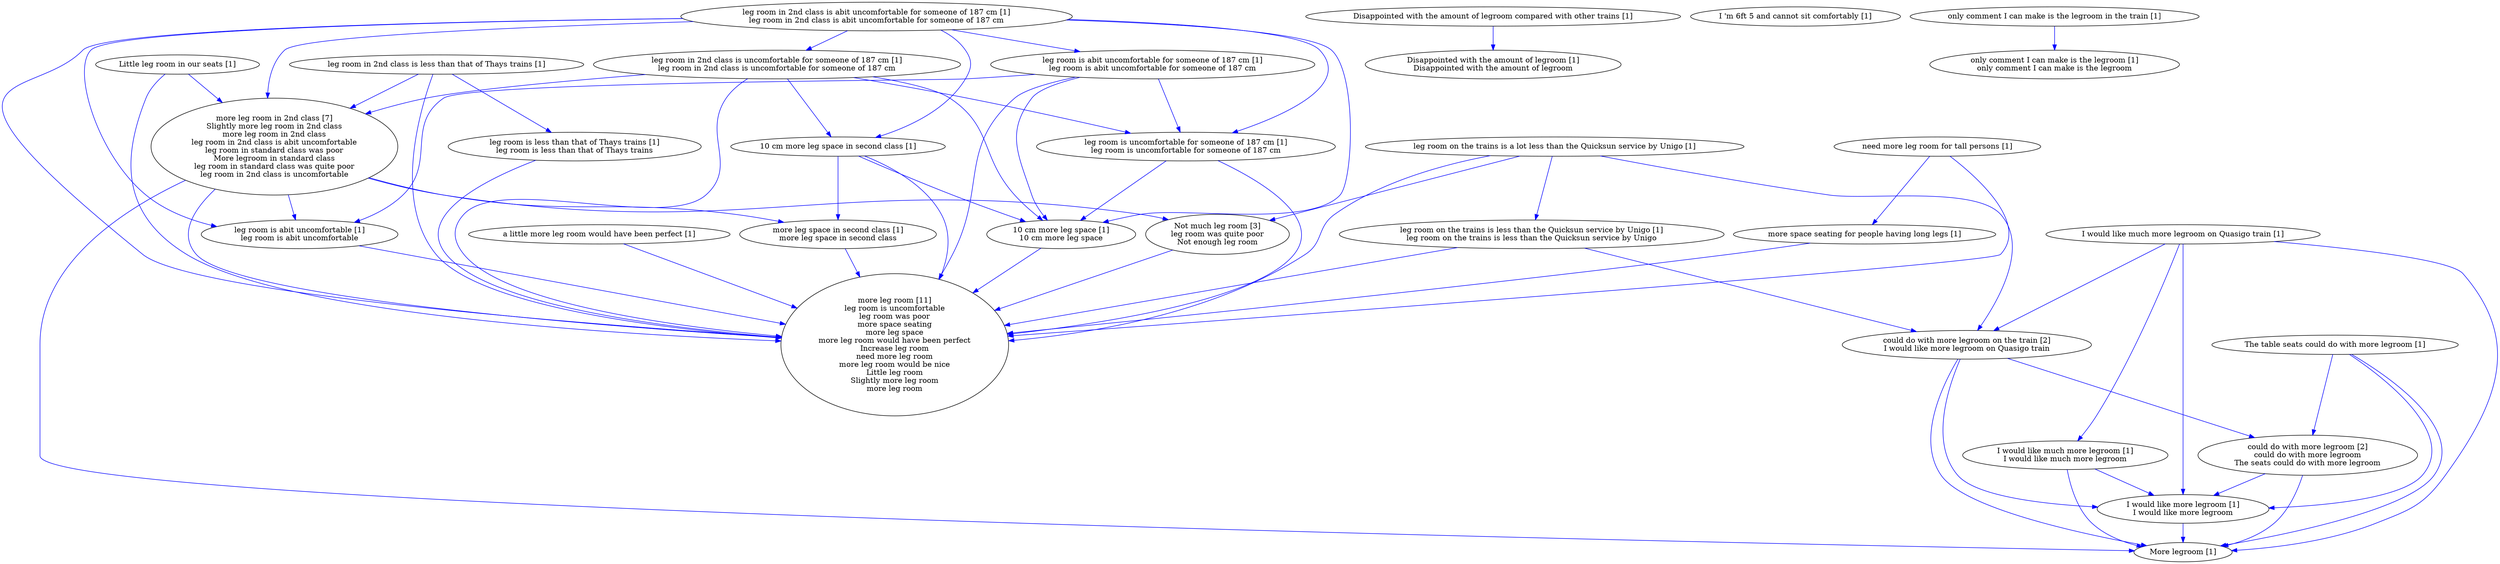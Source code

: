 digraph collapsedGraph {
"more leg room in 2nd class [7]\nSlightly more leg room in 2nd class\nmore leg room in 2nd class\nleg room in 2nd class is abit uncomfortable\nleg room in standard class was poor\nMore legroom in standard class\nleg room in standard class was quite poor\nleg room in 2nd class is uncomfortable""could do with more legroom on the train [2]\nI would like more legroom on Quasigo train""Not much leg room [3]\nleg room was quite poor\nNot enough leg room""could do with more legroom [2]\ncould do with more legroom\nThe seats could do with more legroom""more leg room [11]\nleg room is uncomfortable\nleg room was poor\nmore space seating\nmore leg space\nmore leg room would have been perfect\nIncrease leg room\nneed more leg room\nmore leg room would be nice\nLittle leg room\nSlightly more leg room\nmore leg room""10 cm more leg space in second class [1]""more leg space in second class [1]\nmore leg space in second class""10 cm more leg space [1]\n10 cm more leg space""Disappointed with the amount of legroom compared with other trains [1]""Disappointed with the amount of legroom [1]\nDisappointed with the amount of legroom""I 'm 6ft 5 and cannot sit comfortably [1]""I would like much more legroom on Quasigo train [1]""I would like more legroom [1]\nI would like more legroom""I would like much more legroom [1]\nI would like much more legroom""Little leg room in our seats [1]""More legroom [1]""The table seats could do with more legroom [1]""a little more leg room would have been perfect [1]""leg room in 2nd class is abit uncomfortable for someone of 187 cm [1]\nleg room in 2nd class is abit uncomfortable for someone of 187 cm""leg room is abit uncomfortable for someone of 187 cm [1]\nleg room is abit uncomfortable for someone of 187 cm""leg room is abit uncomfortable [1]\nleg room is abit uncomfortable""leg room is uncomfortable for someone of 187 cm [1]\nleg room is uncomfortable for someone of 187 cm""leg room in 2nd class is uncomfortable for someone of 187 cm [1]\nleg room in 2nd class is uncomfortable for someone of 187 cm""leg room in 2nd class is less than that of Thays trains [1]""leg room is less than that of Thays trains [1]\nleg room is less than that of Thays trains""leg room on the trains is a lot less than the Quicksun service by Unigo [1]""leg room on the trains is less than the Quicksun service by Unigo [1]\nleg room on the trains is less than the Quicksun service by Unigo""more space seating for people having long legs [1]""need more leg room for tall persons [1]""only comment I can make is the legroom in the train [1]""only comment I can make is the legroom [1]\nonly comment I can make is the legroom""10 cm more leg space in second class [1]" -> "more leg space in second class [1]\nmore leg space in second class" [color=blue]
"10 cm more leg space in second class [1]" -> "10 cm more leg space [1]\n10 cm more leg space" [color=blue]
"Disappointed with the amount of legroom compared with other trains [1]" -> "Disappointed with the amount of legroom [1]\nDisappointed with the amount of legroom" [color=blue]
"could do with more legroom on the train [2]\nI would like more legroom on Quasigo train" -> "I would like more legroom [1]\nI would like more legroom" [color=blue]
"I would like much more legroom on Quasigo train [1]" -> "I would like much more legroom [1]\nI would like much more legroom" [color=blue]
"I would like much more legroom [1]\nI would like much more legroom" -> "I would like more legroom [1]\nI would like more legroom" [color=blue]
"I would like much more legroom on Quasigo train [1]" -> "I would like more legroom [1]\nI would like more legroom" [color=blue]
"Little leg room in our seats [1]" -> "more leg room [11]\nleg room is uncomfortable\nleg room was poor\nmore space seating\nmore leg space\nmore leg room would have been perfect\nIncrease leg room\nneed more leg room\nmore leg room would be nice\nLittle leg room\nSlightly more leg room\nmore leg room" [color=blue]
"I would like much more legroom on Quasigo train [1]" -> "More legroom [1]" [color=blue]
"could do with more legroom on the train [2]\nI would like more legroom on Quasigo train" -> "More legroom [1]" [color=blue]
"I would like more legroom [1]\nI would like more legroom" -> "More legroom [1]" [color=blue]
"I would like much more legroom [1]\nI would like much more legroom" -> "More legroom [1]" [color=blue]
"more leg room in 2nd class [7]\nSlightly more leg room in 2nd class\nmore leg room in 2nd class\nleg room in 2nd class is abit uncomfortable\nleg room in standard class was poor\nMore legroom in standard class\nleg room in standard class was quite poor\nleg room in 2nd class is uncomfortable" -> "More legroom [1]" [color=blue]
"Not much leg room [3]\nleg room was quite poor\nNot enough leg room" -> "more leg room [11]\nleg room is uncomfortable\nleg room was poor\nmore space seating\nmore leg space\nmore leg room would have been perfect\nIncrease leg room\nneed more leg room\nmore leg room would be nice\nLittle leg room\nSlightly more leg room\nmore leg room" [color=blue]
"10 cm more leg space in second class [1]" -> "more leg room [11]\nleg room is uncomfortable\nleg room was poor\nmore space seating\nmore leg space\nmore leg room would have been perfect\nIncrease leg room\nneed more leg room\nmore leg room would be nice\nLittle leg room\nSlightly more leg room\nmore leg room" [color=blue]
"more leg space in second class [1]\nmore leg space in second class" -> "more leg room [11]\nleg room is uncomfortable\nleg room was poor\nmore space seating\nmore leg space\nmore leg room would have been perfect\nIncrease leg room\nneed more leg room\nmore leg room would be nice\nLittle leg room\nSlightly more leg room\nmore leg room" [color=blue]
"10 cm more leg space [1]\n10 cm more leg space" -> "more leg room [11]\nleg room is uncomfortable\nleg room was poor\nmore space seating\nmore leg space\nmore leg room would have been perfect\nIncrease leg room\nneed more leg room\nmore leg room would be nice\nLittle leg room\nSlightly more leg room\nmore leg room" [color=blue]
"more leg room in 2nd class [7]\nSlightly more leg room in 2nd class\nmore leg room in 2nd class\nleg room in 2nd class is abit uncomfortable\nleg room in standard class was poor\nMore legroom in standard class\nleg room in standard class was quite poor\nleg room in 2nd class is uncomfortable" -> "more leg space in second class [1]\nmore leg space in second class" [color=blue]
"The table seats could do with more legroom [1]" -> "I would like more legroom [1]\nI would like more legroom" [color=blue]
"The table seats could do with more legroom [1]" -> "More legroom [1]" [color=blue]
"could do with more legroom [2]\ncould do with more legroom\nThe seats could do with more legroom" -> "I would like more legroom [1]\nI would like more legroom" [color=blue]
"could do with more legroom [2]\ncould do with more legroom\nThe seats could do with more legroom" -> "More legroom [1]" [color=blue]
"more leg room in 2nd class [7]\nSlightly more leg room in 2nd class\nmore leg room in 2nd class\nleg room in 2nd class is abit uncomfortable\nleg room in standard class was poor\nMore legroom in standard class\nleg room in standard class was quite poor\nleg room in 2nd class is uncomfortable" -> "more leg room [11]\nleg room is uncomfortable\nleg room was poor\nmore space seating\nmore leg space\nmore leg room would have been perfect\nIncrease leg room\nneed more leg room\nmore leg room would be nice\nLittle leg room\nSlightly more leg room\nmore leg room" [color=blue]
"a little more leg room would have been perfect [1]" -> "more leg room [11]\nleg room is uncomfortable\nleg room was poor\nmore space seating\nmore leg space\nmore leg room would have been perfect\nIncrease leg room\nneed more leg room\nmore leg room would be nice\nLittle leg room\nSlightly more leg room\nmore leg room" [color=blue]
"I would like much more legroom on Quasigo train [1]" -> "could do with more legroom on the train [2]\nI would like more legroom on Quasigo train" [color=blue]
"The table seats could do with more legroom [1]" -> "could do with more legroom [2]\ncould do with more legroom\nThe seats could do with more legroom" [color=blue]
"could do with more legroom on the train [2]\nI would like more legroom on Quasigo train" -> "could do with more legroom [2]\ncould do with more legroom\nThe seats could do with more legroom" [color=blue]
"leg room in 2nd class is abit uncomfortable for someone of 187 cm [1]\nleg room in 2nd class is abit uncomfortable for someone of 187 cm" -> "leg room is abit uncomfortable for someone of 187 cm [1]\nleg room is abit uncomfortable for someone of 187 cm" [color=blue]
"leg room is abit uncomfortable for someone of 187 cm [1]\nleg room is abit uncomfortable for someone of 187 cm" -> "leg room is abit uncomfortable [1]\nleg room is abit uncomfortable" [color=blue]
"leg room is abit uncomfortable for someone of 187 cm [1]\nleg room is abit uncomfortable for someone of 187 cm" -> "leg room is uncomfortable for someone of 187 cm [1]\nleg room is uncomfortable for someone of 187 cm" [color=blue]
"more leg room in 2nd class [7]\nSlightly more leg room in 2nd class\nmore leg room in 2nd class\nleg room in 2nd class is abit uncomfortable\nleg room in standard class was poor\nMore legroom in standard class\nleg room in standard class was quite poor\nleg room in 2nd class is uncomfortable" -> "leg room is abit uncomfortable [1]\nleg room is abit uncomfortable" [color=blue]
"leg room in 2nd class is abit uncomfortable for someone of 187 cm [1]\nleg room in 2nd class is abit uncomfortable for someone of 187 cm" -> "leg room in 2nd class is uncomfortable for someone of 187 cm [1]\nleg room in 2nd class is uncomfortable for someone of 187 cm" [color=blue]
"leg room in 2nd class is uncomfortable for someone of 187 cm [1]\nleg room in 2nd class is uncomfortable for someone of 187 cm" -> "leg room is uncomfortable for someone of 187 cm [1]\nleg room is uncomfortable for someone of 187 cm" [color=blue]
"leg room in 2nd class is abit uncomfortable for someone of 187 cm [1]\nleg room in 2nd class is abit uncomfortable for someone of 187 cm" -> "leg room is uncomfortable for someone of 187 cm [1]\nleg room is uncomfortable for someone of 187 cm" [color=blue]
"leg room in 2nd class is abit uncomfortable for someone of 187 cm [1]\nleg room in 2nd class is abit uncomfortable for someone of 187 cm" -> "leg room is abit uncomfortable [1]\nleg room is abit uncomfortable" [color=blue]
"Little leg room in our seats [1]" -> "more leg room in 2nd class [7]\nSlightly more leg room in 2nd class\nmore leg room in 2nd class\nleg room in 2nd class is abit uncomfortable\nleg room in standard class was poor\nMore legroom in standard class\nleg room in standard class was quite poor\nleg room in 2nd class is uncomfortable" [color=blue]
"leg room in 2nd class is abit uncomfortable for someone of 187 cm [1]\nleg room in 2nd class is abit uncomfortable for someone of 187 cm" -> "10 cm more leg space in second class [1]" [color=blue]
"leg room in 2nd class is abit uncomfortable for someone of 187 cm [1]\nleg room in 2nd class is abit uncomfortable for someone of 187 cm" -> "more leg room [11]\nleg room is uncomfortable\nleg room was poor\nmore space seating\nmore leg space\nmore leg room would have been perfect\nIncrease leg room\nneed more leg room\nmore leg room would be nice\nLittle leg room\nSlightly more leg room\nmore leg room" [color=blue]
"leg room in 2nd class is abit uncomfortable for someone of 187 cm [1]\nleg room in 2nd class is abit uncomfortable for someone of 187 cm" -> "10 cm more leg space [1]\n10 cm more leg space" [color=blue]
"leg room is abit uncomfortable for someone of 187 cm [1]\nleg room is abit uncomfortable for someone of 187 cm" -> "more leg room [11]\nleg room is uncomfortable\nleg room was poor\nmore space seating\nmore leg space\nmore leg room would have been perfect\nIncrease leg room\nneed more leg room\nmore leg room would be nice\nLittle leg room\nSlightly more leg room\nmore leg room" [color=blue]
"leg room is abit uncomfortable for someone of 187 cm [1]\nleg room is abit uncomfortable for someone of 187 cm" -> "10 cm more leg space [1]\n10 cm more leg space" [color=blue]
"leg room is abit uncomfortable [1]\nleg room is abit uncomfortable" -> "more leg room [11]\nleg room is uncomfortable\nleg room was poor\nmore space seating\nmore leg space\nmore leg room would have been perfect\nIncrease leg room\nneed more leg room\nmore leg room would be nice\nLittle leg room\nSlightly more leg room\nmore leg room" [color=blue]
"leg room is uncomfortable for someone of 187 cm [1]\nleg room is uncomfortable for someone of 187 cm" -> "more leg room [11]\nleg room is uncomfortable\nleg room was poor\nmore space seating\nmore leg space\nmore leg room would have been perfect\nIncrease leg room\nneed more leg room\nmore leg room would be nice\nLittle leg room\nSlightly more leg room\nmore leg room" [color=blue]
"leg room is uncomfortable for someone of 187 cm [1]\nleg room is uncomfortable for someone of 187 cm" -> "10 cm more leg space [1]\n10 cm more leg space" [color=blue]
"leg room in 2nd class is uncomfortable for someone of 187 cm [1]\nleg room in 2nd class is uncomfortable for someone of 187 cm" -> "10 cm more leg space in second class [1]" [color=blue]
"leg room in 2nd class is uncomfortable for someone of 187 cm [1]\nleg room in 2nd class is uncomfortable for someone of 187 cm" -> "more leg room [11]\nleg room is uncomfortable\nleg room was poor\nmore space seating\nmore leg space\nmore leg room would have been perfect\nIncrease leg room\nneed more leg room\nmore leg room would be nice\nLittle leg room\nSlightly more leg room\nmore leg room" [color=blue]
"leg room in 2nd class is uncomfortable for someone of 187 cm [1]\nleg room in 2nd class is uncomfortable for someone of 187 cm" -> "10 cm more leg space [1]\n10 cm more leg space" [color=blue]
"leg room in 2nd class is less than that of Thays trains [1]" -> "leg room is less than that of Thays trains [1]\nleg room is less than that of Thays trains" [color=blue]
"leg room in 2nd class is less than that of Thays trains [1]" -> "more leg room [11]\nleg room is uncomfortable\nleg room was poor\nmore space seating\nmore leg space\nmore leg room would have been perfect\nIncrease leg room\nneed more leg room\nmore leg room would be nice\nLittle leg room\nSlightly more leg room\nmore leg room" [color=blue]
"leg room is less than that of Thays trains [1]\nleg room is less than that of Thays trains" -> "more leg room [11]\nleg room is uncomfortable\nleg room was poor\nmore space seating\nmore leg space\nmore leg room would have been perfect\nIncrease leg room\nneed more leg room\nmore leg room would be nice\nLittle leg room\nSlightly more leg room\nmore leg room" [color=blue]
"leg room in 2nd class is abit uncomfortable for someone of 187 cm [1]\nleg room in 2nd class is abit uncomfortable for someone of 187 cm" -> "more leg room in 2nd class [7]\nSlightly more leg room in 2nd class\nmore leg room in 2nd class\nleg room in 2nd class is abit uncomfortable\nleg room in standard class was poor\nMore legroom in standard class\nleg room in standard class was quite poor\nleg room in 2nd class is uncomfortable" [color=blue]
"leg room in 2nd class is uncomfortable for someone of 187 cm [1]\nleg room in 2nd class is uncomfortable for someone of 187 cm" -> "more leg room in 2nd class [7]\nSlightly more leg room in 2nd class\nmore leg room in 2nd class\nleg room in 2nd class is abit uncomfortable\nleg room in standard class was poor\nMore legroom in standard class\nleg room in standard class was quite poor\nleg room in 2nd class is uncomfortable" [color=blue]
"leg room in 2nd class is less than that of Thays trains [1]" -> "more leg room in 2nd class [7]\nSlightly more leg room in 2nd class\nmore leg room in 2nd class\nleg room in 2nd class is abit uncomfortable\nleg room in standard class was poor\nMore legroom in standard class\nleg room in standard class was quite poor\nleg room in 2nd class is uncomfortable" [color=blue]
"more leg room in 2nd class [7]\nSlightly more leg room in 2nd class\nmore leg room in 2nd class\nleg room in 2nd class is abit uncomfortable\nleg room in standard class was poor\nMore legroom in standard class\nleg room in standard class was quite poor\nleg room in 2nd class is uncomfortable" -> "Not much leg room [3]\nleg room was quite poor\nNot enough leg room" [color=blue]
"leg room on the trains is a lot less than the Quicksun service by Unigo [1]" -> "leg room on the trains is less than the Quicksun service by Unigo [1]\nleg room on the trains is less than the Quicksun service by Unigo" [color=blue]
"leg room on the trains is a lot less than the Quicksun service by Unigo [1]" -> "more leg room [11]\nleg room is uncomfortable\nleg room was poor\nmore space seating\nmore leg space\nmore leg room would have been perfect\nIncrease leg room\nneed more leg room\nmore leg room would be nice\nLittle leg room\nSlightly more leg room\nmore leg room" [color=blue]
"leg room on the trains is a lot less than the Quicksun service by Unigo [1]" -> "Not much leg room [3]\nleg room was quite poor\nNot enough leg room" [color=blue]
"leg room on the trains is a lot less than the Quicksun service by Unigo [1]" -> "could do with more legroom on the train [2]\nI would like more legroom on Quasigo train" [color=blue]
"leg room on the trains is less than the Quicksun service by Unigo [1]\nleg room on the trains is less than the Quicksun service by Unigo" -> "more leg room [11]\nleg room is uncomfortable\nleg room was poor\nmore space seating\nmore leg space\nmore leg room would have been perfect\nIncrease leg room\nneed more leg room\nmore leg room would be nice\nLittle leg room\nSlightly more leg room\nmore leg room" [color=blue]
"leg room on the trains is less than the Quicksun service by Unigo [1]\nleg room on the trains is less than the Quicksun service by Unigo" -> "could do with more legroom on the train [2]\nI would like more legroom on Quasigo train" [color=blue]
"more space seating for people having long legs [1]" -> "more leg room [11]\nleg room is uncomfortable\nleg room was poor\nmore space seating\nmore leg space\nmore leg room would have been perfect\nIncrease leg room\nneed more leg room\nmore leg room would be nice\nLittle leg room\nSlightly more leg room\nmore leg room" [color=blue]
"need more leg room for tall persons [1]" -> "more leg room [11]\nleg room is uncomfortable\nleg room was poor\nmore space seating\nmore leg space\nmore leg room would have been perfect\nIncrease leg room\nneed more leg room\nmore leg room would be nice\nLittle leg room\nSlightly more leg room\nmore leg room" [color=blue]
"need more leg room for tall persons [1]" -> "more space seating for people having long legs [1]" [color=blue]
"only comment I can make is the legroom in the train [1]" -> "only comment I can make is the legroom [1]\nonly comment I can make is the legroom" [color=blue]
}